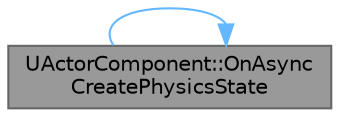 digraph "UActorComponent::OnAsyncCreatePhysicsState"
{
 // INTERACTIVE_SVG=YES
 // LATEX_PDF_SIZE
  bgcolor="transparent";
  edge [fontname=Helvetica,fontsize=10,labelfontname=Helvetica,labelfontsize=10];
  node [fontname=Helvetica,fontsize=10,shape=box,height=0.2,width=0.4];
  rankdir="LR";
  Node1 [id="Node000001",label="UActorComponent::OnAsync\lCreatePhysicsState",height=0.2,width=0.4,color="gray40", fillcolor="grey60", style="filled", fontcolor="black",tooltip="Used to create any physics engine information for this component outside of the GameThread."];
  Node1 -> Node1 [id="edge1_Node000001_Node000001",color="steelblue1",style="solid",tooltip=" "];
}
